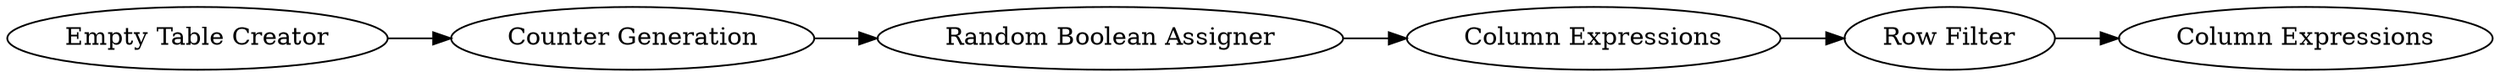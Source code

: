digraph {
	12 -> 13
	3 -> 5
	7 -> 12
	2 -> 3
	5 -> 7
	5 [label="Random Boolean Assigner"]
	13 [label="Column Expressions"]
	7 [label="Column Expressions"]
	3 [label="Counter Generation"]
	2 [label="Empty Table Creator"]
	12 [label="Row Filter"]
	rankdir=LR
}
